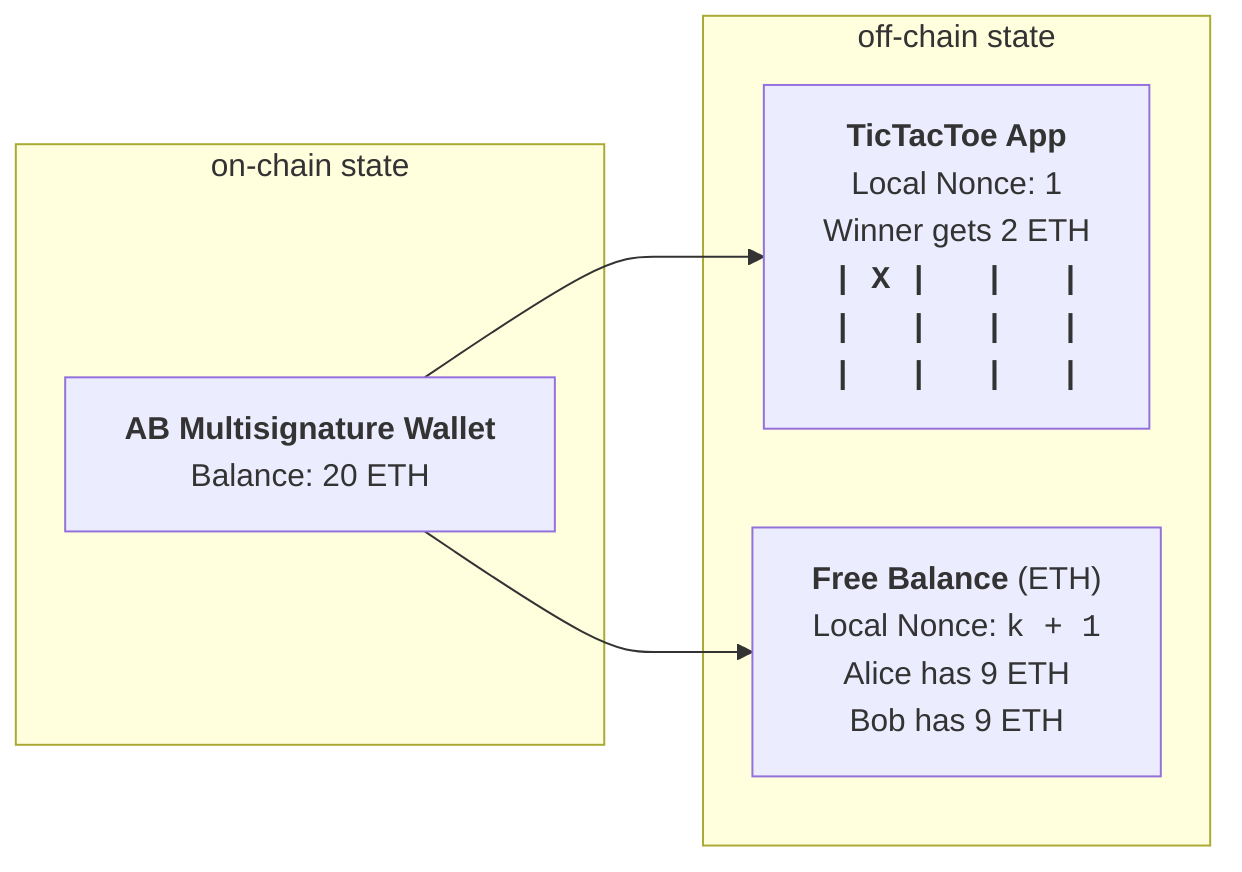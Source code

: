 graph LR
    ms-->ttt
    ms-->fb
    subgraph off-chain state
    fb["<b>Free Balance</b> (ETH) <br> Local Nonce: <tt>k + 1</tt> <br> Alice has 9 ETH <br> Bob has 9 ETH"]
    ttt["<b>TicTacToe App</b> <br> Local Nonce: 1 <br> Winner gets 2 ETH <br><center><b><tt>| X | &nbsp; | &nbsp; |<br>| &nbsp; | &nbsp; | &nbsp; |<br>| &nbsp; | &nbsp; | &nbsp; |</tt></b></center>"]
    end
    subgraph on-chain state
    ms["<b>AB Multisignature Wallet</b> <br> Balance: 20 ETH"]
    end